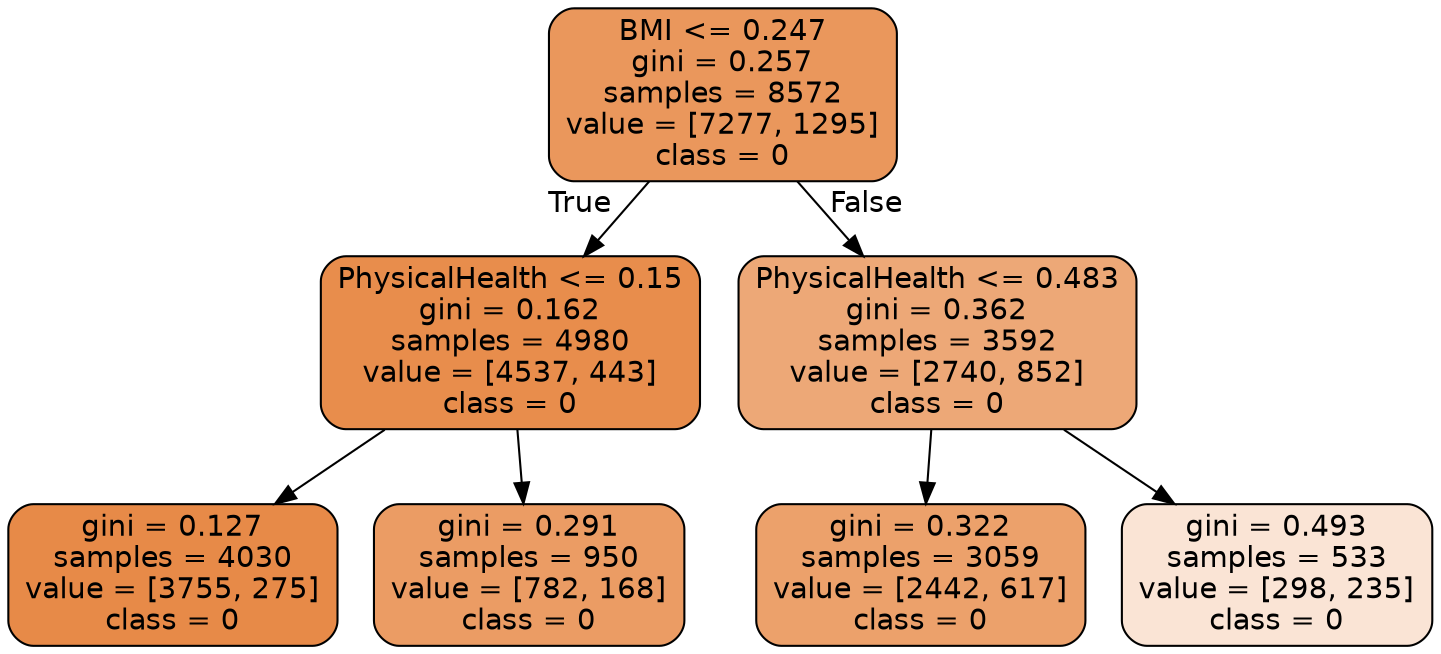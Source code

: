digraph Tree {
node [shape=box, style="filled, rounded", color="black", fontname=helvetica] ;
edge [fontname=helvetica] ;
0 [label="BMI <= 0.247\ngini = 0.257\nsamples = 8572\nvalue = [7277, 1295]\nclass = 0", fillcolor="#ea975c"] ;
1 [label="PhysicalHealth <= 0.15\ngini = 0.162\nsamples = 4980\nvalue = [4537, 443]\nclass = 0", fillcolor="#e88d4c"] ;
0 -> 1 [labeldistance=2.5, labelangle=45, headlabel="True"] ;
2 [label="gini = 0.127\nsamples = 4030\nvalue = [3755, 275]\nclass = 0", fillcolor="#e78a48"] ;
1 -> 2 ;
3 [label="gini = 0.291\nsamples = 950\nvalue = [782, 168]\nclass = 0", fillcolor="#eb9c64"] ;
1 -> 3 ;
4 [label="PhysicalHealth <= 0.483\ngini = 0.362\nsamples = 3592\nvalue = [2740, 852]\nclass = 0", fillcolor="#eda877"] ;
0 -> 4 [labeldistance=2.5, labelangle=-45, headlabel="False"] ;
5 [label="gini = 0.322\nsamples = 3059\nvalue = [2442, 617]\nclass = 0", fillcolor="#eca16b"] ;
4 -> 5 ;
6 [label="gini = 0.493\nsamples = 533\nvalue = [298, 235]\nclass = 0", fillcolor="#fae4d5"] ;
4 -> 6 ;
}